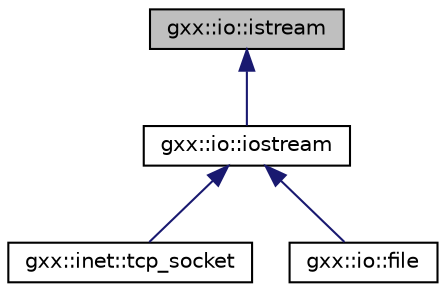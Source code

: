 digraph "gxx::io::istream"
{
  edge [fontname="Helvetica",fontsize="10",labelfontname="Helvetica",labelfontsize="10"];
  node [fontname="Helvetica",fontsize="10",shape=record];
  Node1 [label="gxx::io::istream",height=0.2,width=0.4,color="black", fillcolor="grey75", style="filled", fontcolor="black"];
  Node1 -> Node2 [dir="back",color="midnightblue",fontsize="10",style="solid",fontname="Helvetica"];
  Node2 [label="gxx::io::iostream",height=0.2,width=0.4,color="black", fillcolor="white", style="filled",URL="$classgxx_1_1io_1_1iostream.html"];
  Node2 -> Node3 [dir="back",color="midnightblue",fontsize="10",style="solid",fontname="Helvetica"];
  Node3 [label="gxx::inet::tcp_socket",height=0.2,width=0.4,color="black", fillcolor="white", style="filled",URL="$structgxx_1_1inet_1_1tcp__socket.html"];
  Node2 -> Node4 [dir="back",color="midnightblue",fontsize="10",style="solid",fontname="Helvetica"];
  Node4 [label="gxx::io::file",height=0.2,width=0.4,color="black", fillcolor="white", style="filled",URL="$classgxx_1_1io_1_1file.html"];
}
